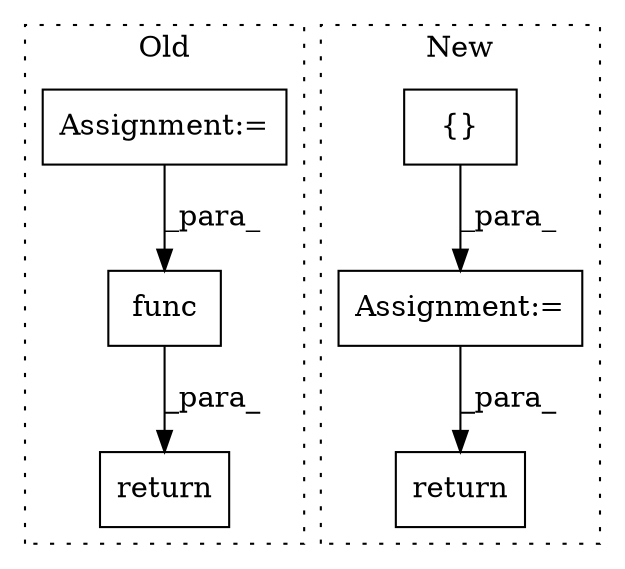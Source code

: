 digraph G {
subgraph cluster0 {
1 [label="func" a="32" s="5817,5948" l="14,-3" shape="box"];
3 [label="return" a="41" s="5805" l="7" shape="box"];
4 [label="Assignment:=" a="7" s="5915" l="27" shape="box"];
label = "Old";
style="dotted";
}
subgraph cluster1 {
2 [label="return" a="41" s="7102" l="7" shape="box"];
5 [label="Assignment:=" a="7" s="7058" l="1" shape="box"];
6 [label="{}" a="4" s="7069,7074" l="1,1" shape="box"];
label = "New";
style="dotted";
}
1 -> 3 [label="_para_"];
4 -> 1 [label="_para_"];
5 -> 2 [label="_para_"];
6 -> 5 [label="_para_"];
}
